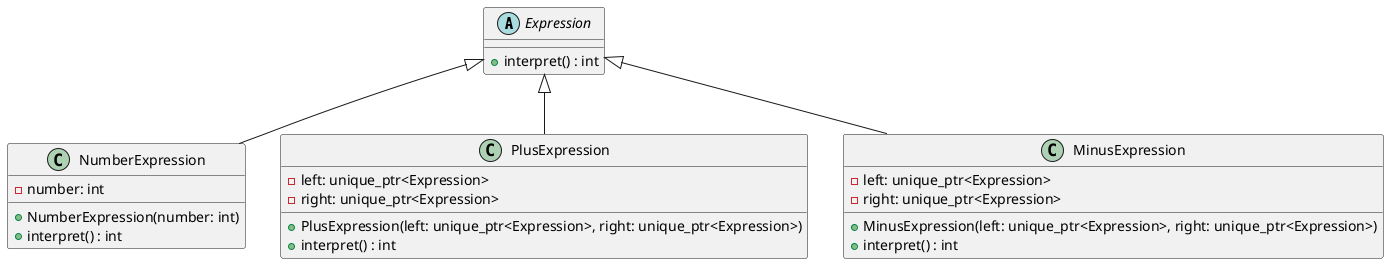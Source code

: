 @startuml
' 抽象表达式
abstract class Expression {
    + interpret() : int
}

' 数字表达式（终结符）
class NumberExpression {
    - number: int
    + NumberExpression(number: int)
    + interpret() : int
}

' 加法表达式（非终结符）
class PlusExpression {
    - left: unique_ptr<Expression>
    - right: unique_ptr<Expression>
    + PlusExpression(left: unique_ptr<Expression>, right: unique_ptr<Expression>)
    + interpret() : int
}

' 减法表达式（非终结符）
class MinusExpression {
    - left: unique_ptr<Expression>
    - right: unique_ptr<Expression>
    + MinusExpression(left: unique_ptr<Expression>, right: unique_ptr<Expression>)
    + interpret() : int
}

Expression <|-- NumberExpression
Expression <|-- PlusExpression
Expression <|-- MinusExpression
@enduml
